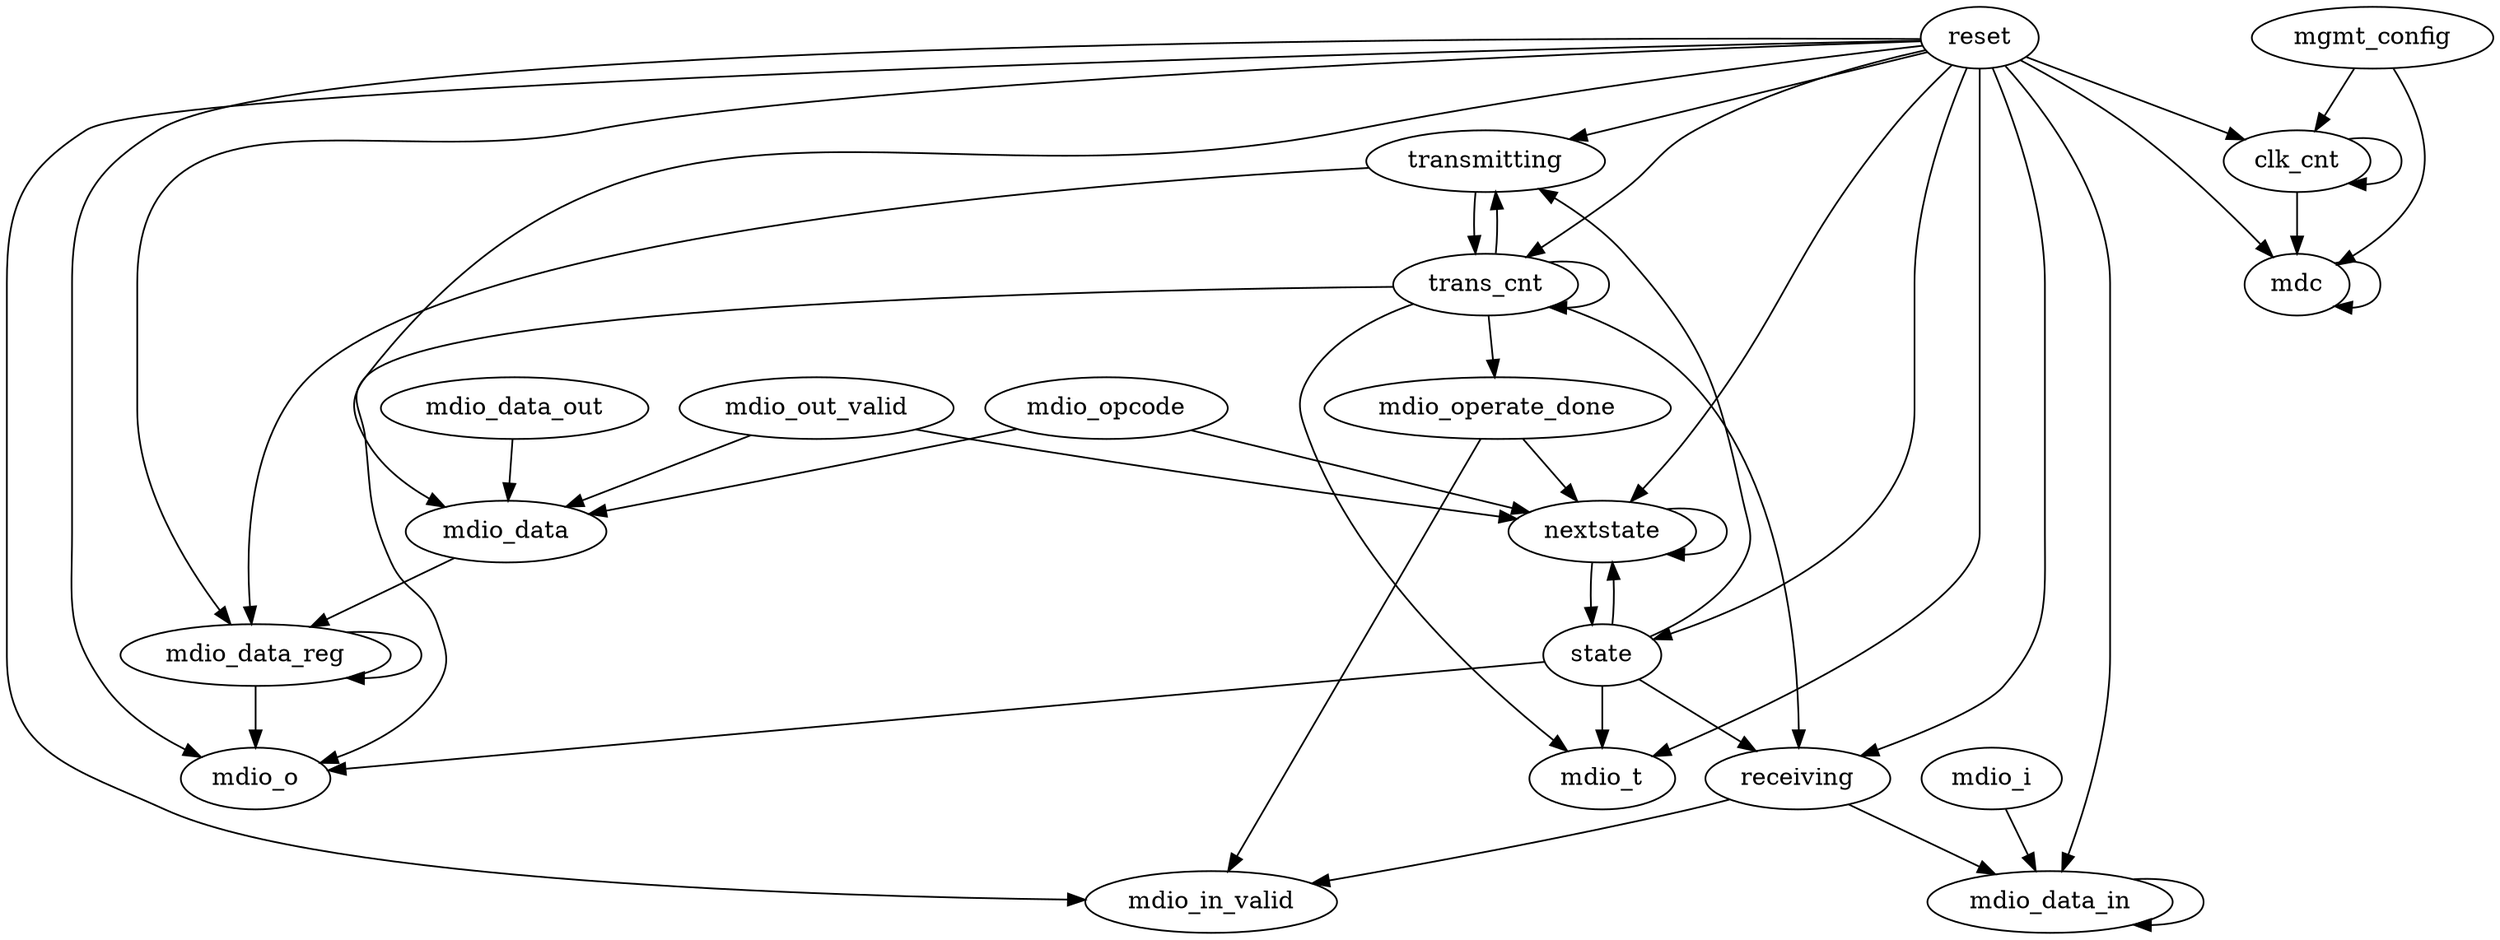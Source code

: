 digraph "" {
	reset -> receiving	 [weight=7.0];
	reset -> transmitting	 [weight=8.0];
	reset -> mdc	 [weight=3.0];
	reset -> mdio_t	 [weight=8.0];
	reset -> clk_cnt	 [weight=3.0];
	reset -> nextstate	 [weight=8.0];
	reset -> mdio_data_reg	 [weight=3.0];
	reset -> mdio_in_valid	 [weight=4.0];
	reset -> state	 [weight=2.0];
	reset -> mdio_data_in	 [weight=18.0];
	reset -> trans_cnt	 [weight=3.0];
	reset -> mdio_data	 [weight=2.0];
	reset -> mdio_o	 [weight=7.0];
	mdio_data_out -> mdio_data	 [weight=1.0];
	receiving -> mdio_in_valid	 [weight=2.0];
	receiving -> mdio_data_in	 [weight=17.0];
	mdio_operate_done -> nextstate	 [weight=4.0];
	mdio_operate_done -> mdio_in_valid	 [weight=3.0];
	mgmt_config -> mdc	 [weight=2.0];
	mgmt_config -> clk_cnt	 [weight=2.0];
	mdio_out_valid -> nextstate	 [weight=5.0];
	mdio_out_valid -> mdio_data	 [weight=1.0];
	transmitting -> mdio_data_reg	 [weight=2.0];
	transmitting -> trans_cnt	 [weight=2.0];
	mdc -> mdc	 [weight=2.0];
	clk_cnt -> mdc	 [weight=2.0];
	clk_cnt -> clk_cnt	 [weight=3.0];
	nextstate -> nextstate	 [weight=1.0];
	nextstate -> state	 [weight=1.0];
	mdio_data_reg -> mdio_data_reg	 [weight=1.0];
	mdio_data_reg -> mdio_o	 [weight=2.0];
	state -> receiving	 [weight=6.0];
	state -> transmitting	 [weight=7.0];
	state -> mdio_t	 [weight=7.0];
	state -> nextstate	 [weight=7.0];
	state -> mdio_o	 [weight=6.0];
	mdio_opcode -> nextstate	 [weight=5.0];
	mdio_opcode -> mdio_data	 [weight=1.0];
	mdio_data_in -> mdio_data_in	 [weight=16.0];
	trans_cnt -> receiving	 [weight=3.0];
	trans_cnt -> mdio_operate_done	 [weight=1.0];
	trans_cnt -> transmitting	 [weight=3.0];
	trans_cnt -> mdio_t	 [weight=4.0];
	trans_cnt -> trans_cnt	 [weight=1.0];
	trans_cnt -> mdio_o	 [weight=2.0];
	mdio_i -> mdio_data_in	 [weight=1.0];
	mdio_data -> mdio_data_reg	 [weight=1.0];
}
